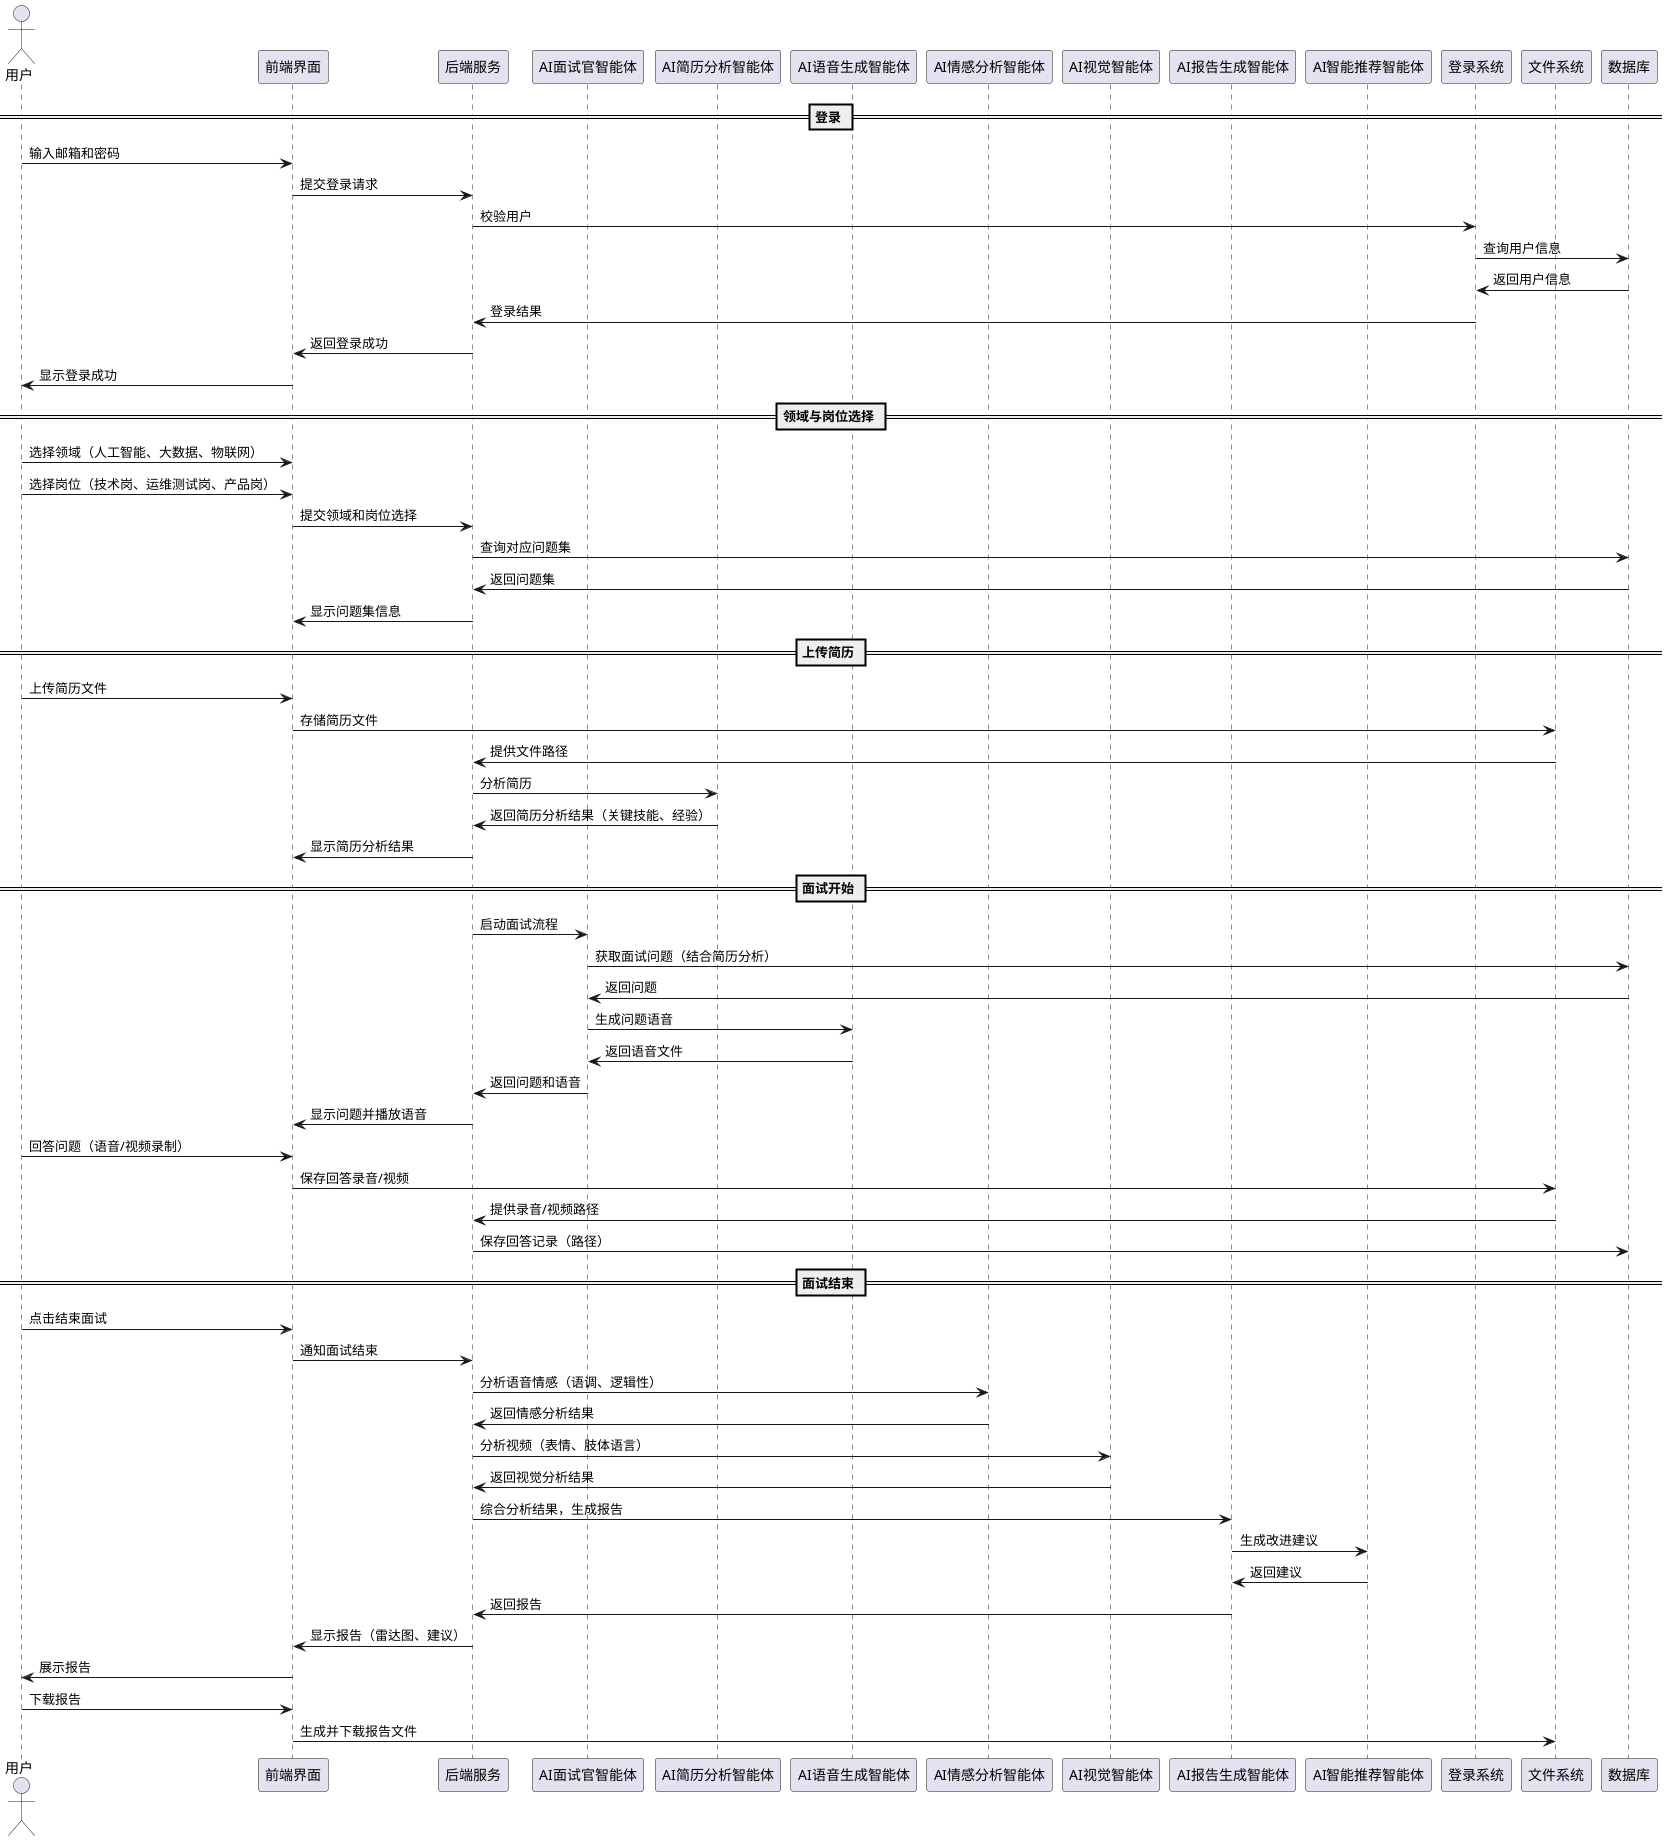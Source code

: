 @startuml
actor 用户
participant 前端界面
participant 后端服务
participant AI面试官智能体
participant AI简历分析智能体
participant AI语音生成智能体
participant AI情感分析智能体
participant AI视觉智能体
participant AI报告生成智能体
participant AI智能推荐智能体
participant 登录系统
participant 文件系统
participant 数据库

== 登录 ==
用户 -> 前端界面: 输入邮箱和密码
前端界面 -> 后端服务: 提交登录请求
后端服务 -> 登录系统: 校验用户
登录系统 -> 数据库: 查询用户信息
数据库 -> 登录系统: 返回用户信息
登录系统 -> 后端服务: 登录结果
后端服务 -> 前端界面: 返回登录成功
前端界面 -> 用户: 显示登录成功

== 领域与岗位选择 ==
用户 -> 前端界面: 选择领域（人工智能、大数据、物联网）
用户 -> 前端界面: 选择岗位（技术岗、运维测试岗、产品岗）
前端界面 -> 后端服务: 提交领域和岗位选择
后端服务 -> 数据库: 查询对应问题集
数据库 -> 后端服务: 返回问题集
后端服务 -> 前端界面: 显示问题集信息

== 上传简历 ==
用户 -> 前端界面: 上传简历文件
前端界面 -> 文件系统: 存储简历文件
文件系统 -> 后端服务: 提供文件路径
后端服务 -> AI简历分析智能体: 分析简历
AI简历分析智能体 -> 后端服务: 返回简历分析结果（关键技能、经验）
后端服务 -> 前端界面: 显示简历分析结果

== 面试开始 ==
后端服务 -> AI面试官智能体: 启动面试流程
AI面试官智能体 -> 数据库: 获取面试问题（结合简历分析）
数据库 -> AI面试官智能体: 返回问题
AI面试官智能体 -> AI语音生成智能体: 生成问题语音
AI语音生成智能体 -> AI面试官智能体: 返回语音文件
AI面试官智能体 -> 后端服务: 返回问题和语音
后端服务 -> 前端界面: 显示问题并播放语音
用户 -> 前端界面: 回答问题（语音/视频录制）
前端界面 -> 文件系统: 保存回答录音/视频
文件系统 -> 后端服务: 提供录音/视频路径
后端服务 -> 数据库: 保存回答记录（路径）

== 面试结束 ==
用户 -> 前端界面: 点击结束面试
前端界面 -> 后端服务: 通知面试结束
后端服务 -> AI情感分析智能体: 分析语音情感（语调、逻辑性）
AI情感分析智能体 -> 后端服务: 返回情感分析结果
后端服务 -> AI视觉智能体: 分析视频（表情、肢体语言）
AI视觉智能体 -> 后端服务: 返回视觉分析结果
后端服务 -> AI报告生成智能体: 综合分析结果，生成报告
AI报告生成智能体 -> AI智能推荐智能体: 生成改进建议
AI智能推荐智能体 -> AI报告生成智能体: 返回建议
AI报告生成智能体 -> 后端服务: 返回报告
后端服务 -> 前端界面: 显示报告（雷达图、建议）
前端界面 -> 用户: 展示报告
用户 -> 前端界面: 下载报告
前端界面 -> 文件系统: 生成并下载报告文件

@enduml